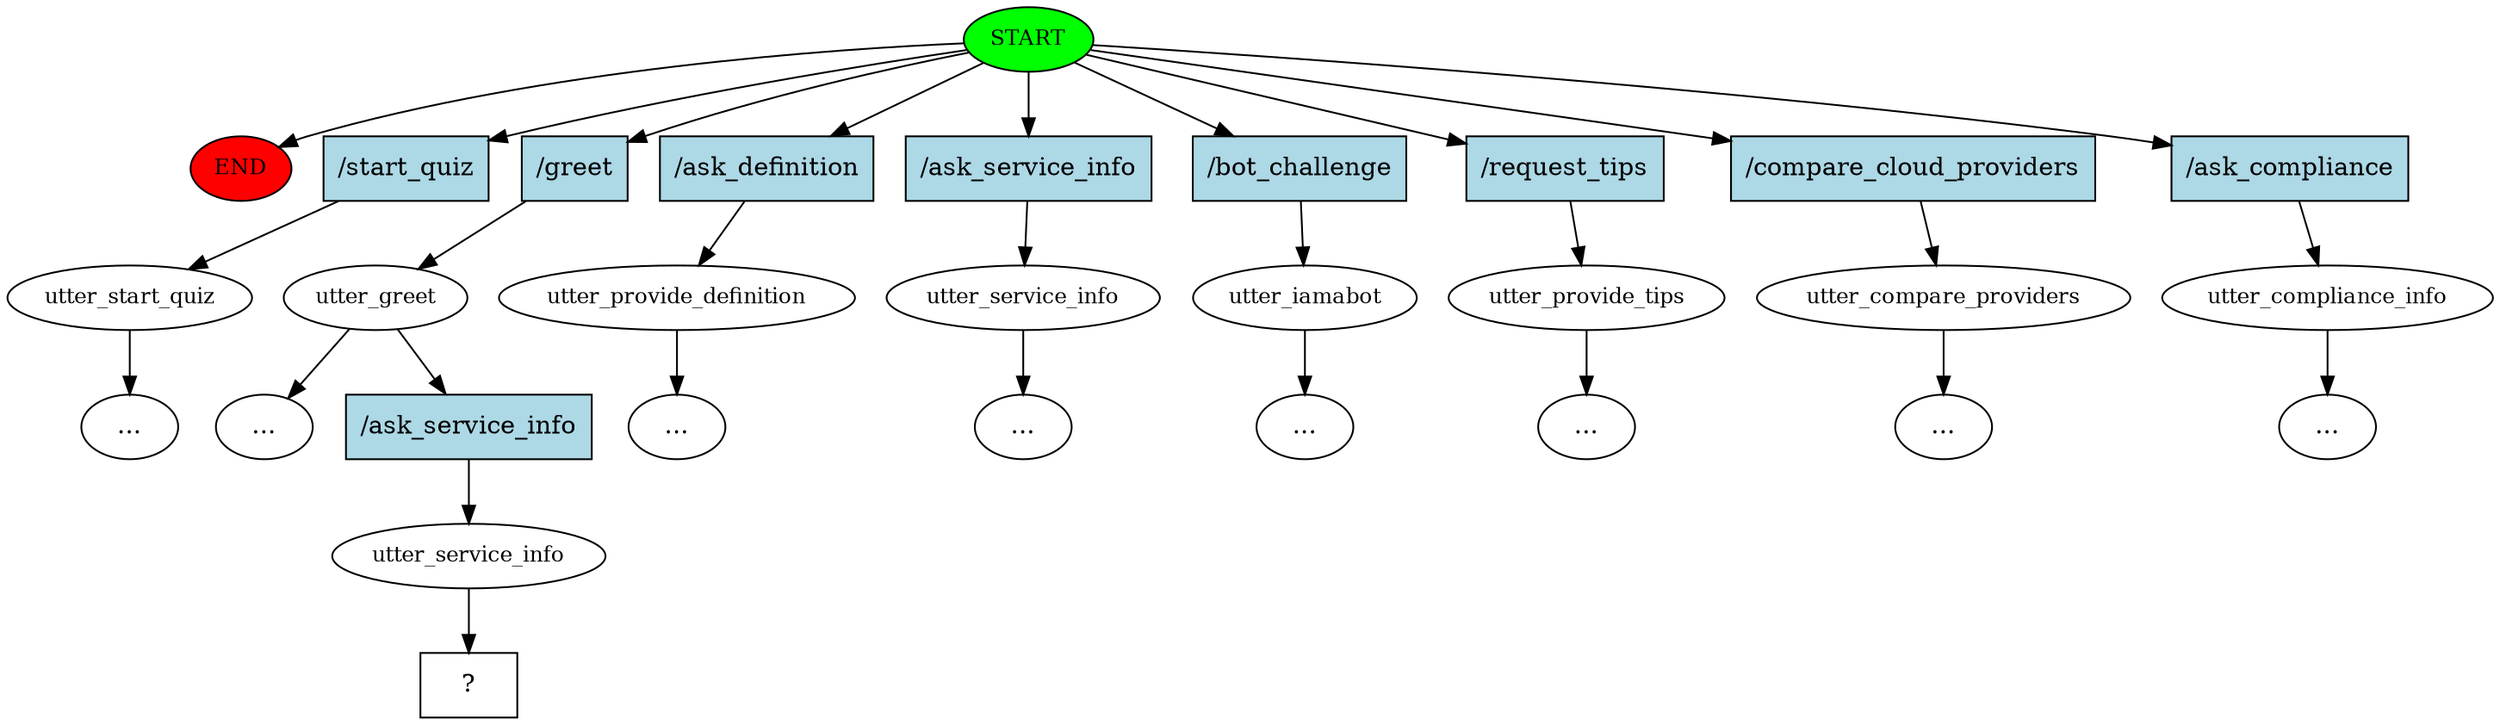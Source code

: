 digraph  {
0 [class="start active", fillcolor=green, fontsize=12, label=START, style=filled];
"-1" [class=end, fillcolor=red, fontsize=12, label=END, style=filled];
1 [class="", fontsize=12, label=utter_start_quiz];
"-4" [class=ellipsis, label="..."];
3 [class=active, fontsize=12, label=utter_greet];
"-6" [class=ellipsis, label="..."];
5 [class="", fontsize=12, label=utter_provide_definition];
7 [class="", fontsize=12, label=utter_service_info];
8 [class="", fontsize=12, label=utter_iamabot];
"-10" [class=ellipsis, label="..."];
"-12" [class=ellipsis, label="..."];
11 [class="", fontsize=12, label=utter_provide_tips];
"-13" [class=ellipsis, label="..."];
"-14" [class=ellipsis, label="..."];
13 [class="", fontsize=12, label=utter_compare_providers];
"-15" [class=ellipsis, label="..."];
14 [class="", fontsize=12, label=utter_compliance_info];
"-16" [class=ellipsis, label="..."];
16 [class=active, fontsize=12, label=utter_service_info];
17 [class="intent dashed active", label="  ?  ", shape=rect];
18 [class=intent, fillcolor=lightblue, label="/start_quiz", shape=rect, style=filled];
19 [class="intent active", fillcolor=lightblue, label="/greet", shape=rect, style=filled];
20 [class=intent, fillcolor=lightblue, label="/ask_definition", shape=rect, style=filled];
21 [class=intent, fillcolor=lightblue, label="/ask_service_info", shape=rect, style=filled];
22 [class=intent, fillcolor=lightblue, label="/bot_challenge", shape=rect, style=filled];
23 [class=intent, fillcolor=lightblue, label="/request_tips", shape=rect, style=filled];
24 [class=intent, fillcolor=lightblue, label="/compare_cloud_providers", shape=rect, style=filled];
25 [class=intent, fillcolor=lightblue, label="/ask_compliance", shape=rect, style=filled];
26 [class="intent active", fillcolor=lightblue, label="/ask_service_info", shape=rect, style=filled];
0 -> "-1"  [class="", key=NONE, label=""];
0 -> 18  [class="", key=0];
0 -> 19  [class=active, key=0];
0 -> 20  [class="", key=0];
0 -> 21  [class="", key=0];
0 -> 22  [class="", key=0];
0 -> 23  [class="", key=0];
0 -> 24  [class="", key=0];
0 -> 25  [class="", key=0];
1 -> "-4"  [class="", key=NONE, label=""];
3 -> "-6"  [class="", key=NONE, label=""];
3 -> 26  [class=active, key=0];
5 -> "-12"  [class="", key=NONE, label=""];
7 -> "-14"  [class="", key=NONE, label=""];
8 -> "-10"  [class="", key=NONE, label=""];
11 -> "-13"  [class="", key=NONE, label=""];
13 -> "-15"  [class="", key=NONE, label=""];
14 -> "-16"  [class="", key=NONE, label=""];
16 -> 17  [class=active, key=NONE, label=""];
18 -> 1  [class="", key=0];
19 -> 3  [class=active, key=0];
20 -> 5  [class="", key=0];
21 -> 7  [class="", key=0];
22 -> 8  [class="", key=0];
23 -> 11  [class="", key=0];
24 -> 13  [class="", key=0];
25 -> 14  [class="", key=0];
26 -> 16  [class=active, key=0];
}
